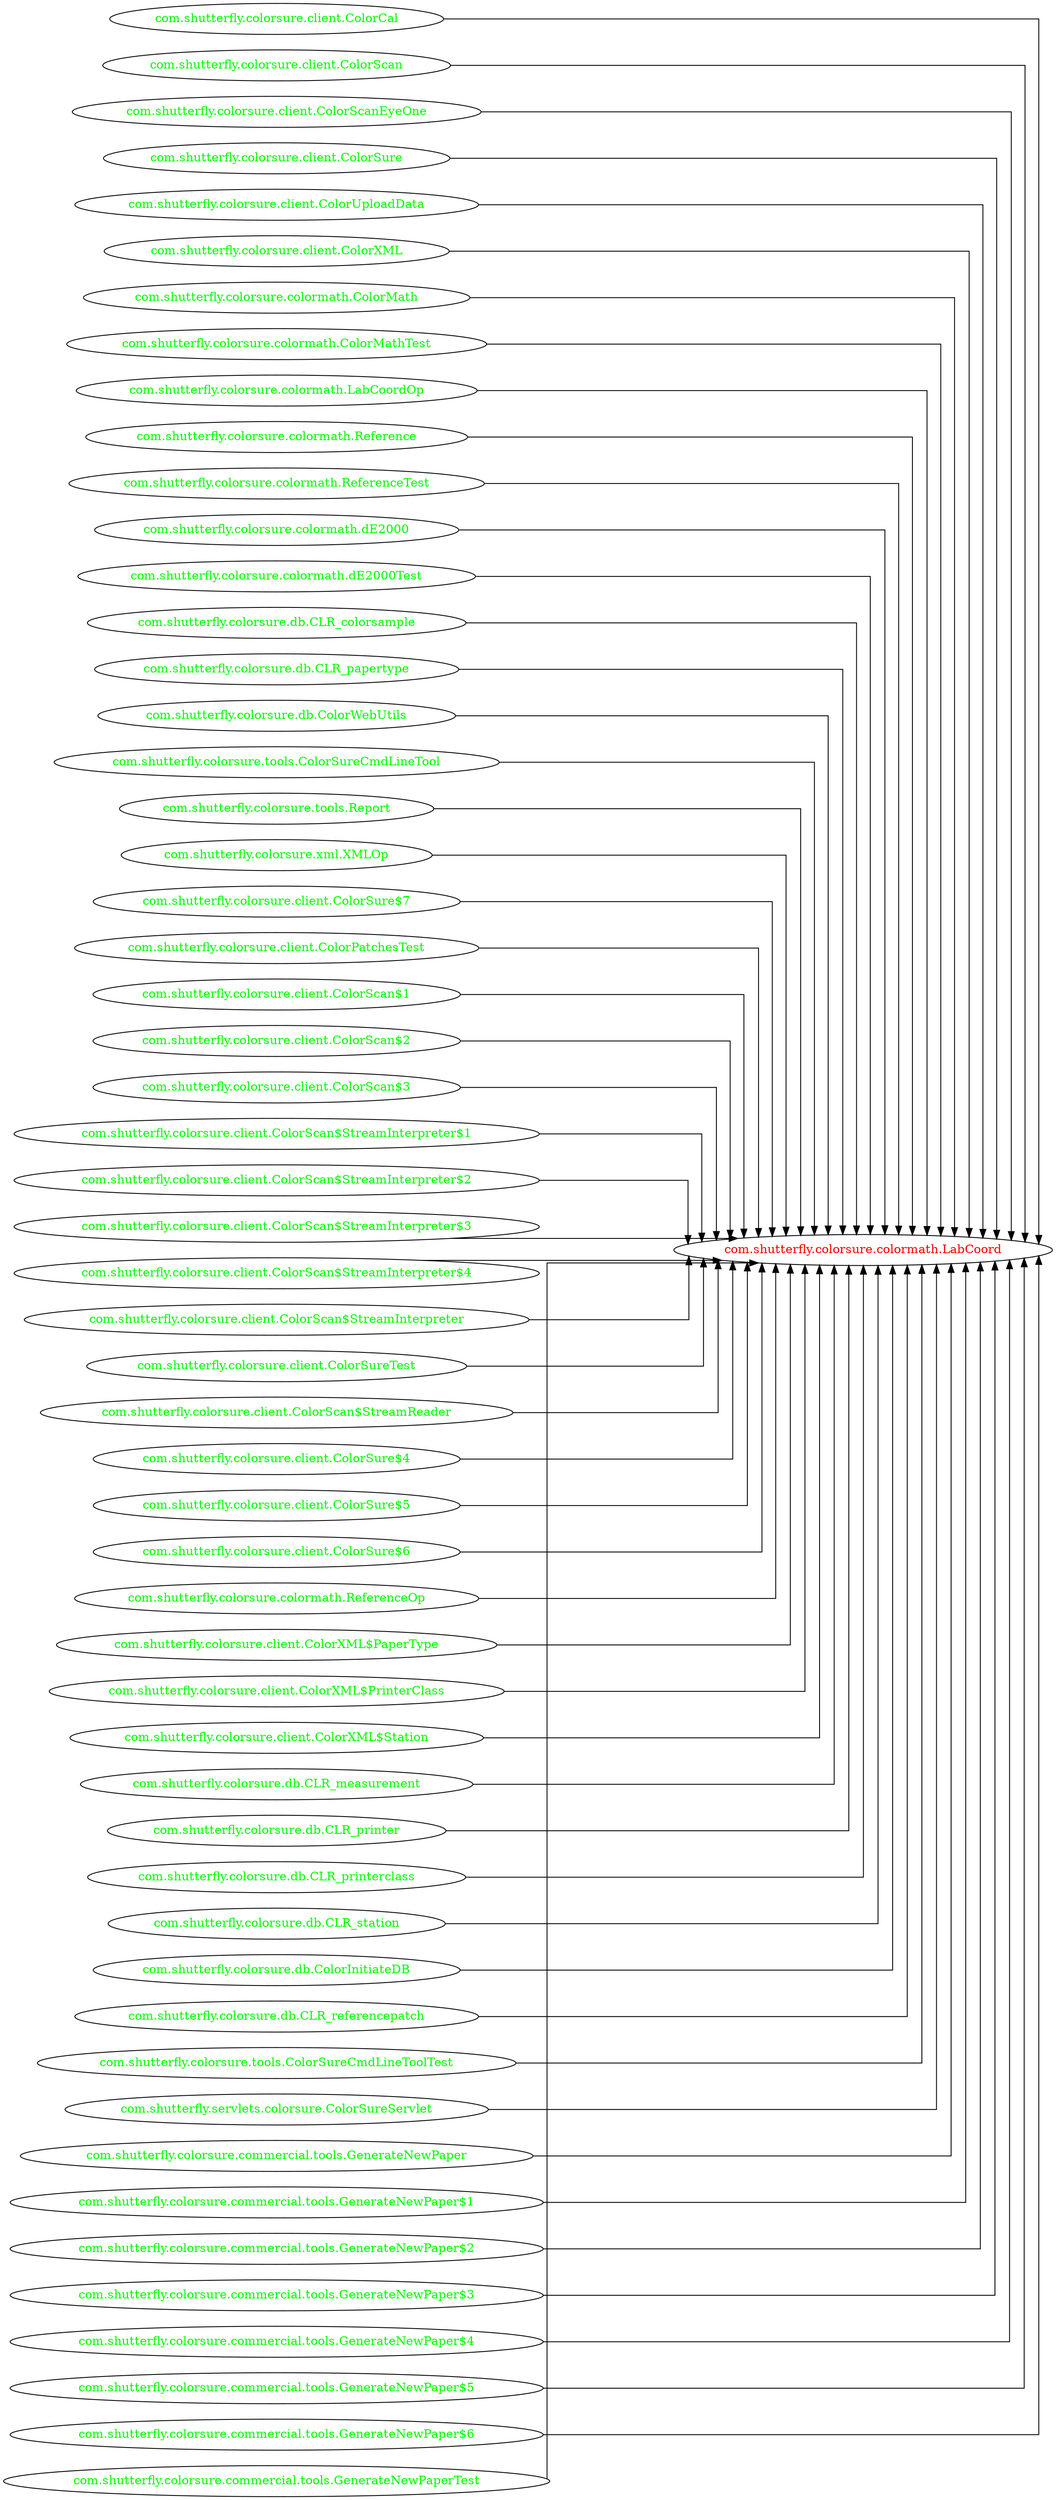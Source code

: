 digraph dependencyGraph {
 concentrate=true;
 ranksep="2.0";
 rankdir="LR"; 
 splines="ortho";
"com.shutterfly.colorsure.colormath.LabCoord" [fontcolor="red"];
"com.shutterfly.colorsure.client.ColorCal" [ fontcolor="green" ];
"com.shutterfly.colorsure.client.ColorCal"->"com.shutterfly.colorsure.colormath.LabCoord";
"com.shutterfly.colorsure.client.ColorScan" [ fontcolor="green" ];
"com.shutterfly.colorsure.client.ColorScan"->"com.shutterfly.colorsure.colormath.LabCoord";
"com.shutterfly.colorsure.client.ColorScanEyeOne" [ fontcolor="green" ];
"com.shutterfly.colorsure.client.ColorScanEyeOne"->"com.shutterfly.colorsure.colormath.LabCoord";
"com.shutterfly.colorsure.client.ColorSure" [ fontcolor="green" ];
"com.shutterfly.colorsure.client.ColorSure"->"com.shutterfly.colorsure.colormath.LabCoord";
"com.shutterfly.colorsure.client.ColorUploadData" [ fontcolor="green" ];
"com.shutterfly.colorsure.client.ColorUploadData"->"com.shutterfly.colorsure.colormath.LabCoord";
"com.shutterfly.colorsure.client.ColorXML" [ fontcolor="green" ];
"com.shutterfly.colorsure.client.ColorXML"->"com.shutterfly.colorsure.colormath.LabCoord";
"com.shutterfly.colorsure.colormath.ColorMath" [ fontcolor="green" ];
"com.shutterfly.colorsure.colormath.ColorMath"->"com.shutterfly.colorsure.colormath.LabCoord";
"com.shutterfly.colorsure.colormath.ColorMathTest" [ fontcolor="green" ];
"com.shutterfly.colorsure.colormath.ColorMathTest"->"com.shutterfly.colorsure.colormath.LabCoord";
"com.shutterfly.colorsure.colormath.LabCoordOp" [ fontcolor="green" ];
"com.shutterfly.colorsure.colormath.LabCoordOp"->"com.shutterfly.colorsure.colormath.LabCoord";
"com.shutterfly.colorsure.colormath.Reference" [ fontcolor="green" ];
"com.shutterfly.colorsure.colormath.Reference"->"com.shutterfly.colorsure.colormath.LabCoord";
"com.shutterfly.colorsure.colormath.ReferenceTest" [ fontcolor="green" ];
"com.shutterfly.colorsure.colormath.ReferenceTest"->"com.shutterfly.colorsure.colormath.LabCoord";
"com.shutterfly.colorsure.colormath.dE2000" [ fontcolor="green" ];
"com.shutterfly.colorsure.colormath.dE2000"->"com.shutterfly.colorsure.colormath.LabCoord";
"com.shutterfly.colorsure.colormath.dE2000Test" [ fontcolor="green" ];
"com.shutterfly.colorsure.colormath.dE2000Test"->"com.shutterfly.colorsure.colormath.LabCoord";
"com.shutterfly.colorsure.db.CLR_colorsample" [ fontcolor="green" ];
"com.shutterfly.colorsure.db.CLR_colorsample"->"com.shutterfly.colorsure.colormath.LabCoord";
"com.shutterfly.colorsure.db.CLR_papertype" [ fontcolor="green" ];
"com.shutterfly.colorsure.db.CLR_papertype"->"com.shutterfly.colorsure.colormath.LabCoord";
"com.shutterfly.colorsure.db.ColorWebUtils" [ fontcolor="green" ];
"com.shutterfly.colorsure.db.ColorWebUtils"->"com.shutterfly.colorsure.colormath.LabCoord";
"com.shutterfly.colorsure.tools.ColorSureCmdLineTool" [ fontcolor="green" ];
"com.shutterfly.colorsure.tools.ColorSureCmdLineTool"->"com.shutterfly.colorsure.colormath.LabCoord";
"com.shutterfly.colorsure.tools.Report" [ fontcolor="green" ];
"com.shutterfly.colorsure.tools.Report"->"com.shutterfly.colorsure.colormath.LabCoord";
"com.shutterfly.colorsure.xml.XMLOp" [ fontcolor="green" ];
"com.shutterfly.colorsure.xml.XMLOp"->"com.shutterfly.colorsure.colormath.LabCoord";
"com.shutterfly.colorsure.client.ColorSure$7" [ fontcolor="green" ];
"com.shutterfly.colorsure.client.ColorSure$7"->"com.shutterfly.colorsure.colormath.LabCoord";
"com.shutterfly.colorsure.client.ColorPatchesTest" [ fontcolor="green" ];
"com.shutterfly.colorsure.client.ColorPatchesTest"->"com.shutterfly.colorsure.colormath.LabCoord";
"com.shutterfly.colorsure.client.ColorScan$1" [ fontcolor="green" ];
"com.shutterfly.colorsure.client.ColorScan$1"->"com.shutterfly.colorsure.colormath.LabCoord";
"com.shutterfly.colorsure.client.ColorScan$2" [ fontcolor="green" ];
"com.shutterfly.colorsure.client.ColorScan$2"->"com.shutterfly.colorsure.colormath.LabCoord";
"com.shutterfly.colorsure.client.ColorScan$3" [ fontcolor="green" ];
"com.shutterfly.colorsure.client.ColorScan$3"->"com.shutterfly.colorsure.colormath.LabCoord";
"com.shutterfly.colorsure.client.ColorScan$StreamInterpreter$1" [ fontcolor="green" ];
"com.shutterfly.colorsure.client.ColorScan$StreamInterpreter$1"->"com.shutterfly.colorsure.colormath.LabCoord";
"com.shutterfly.colorsure.client.ColorScan$StreamInterpreter$2" [ fontcolor="green" ];
"com.shutterfly.colorsure.client.ColorScan$StreamInterpreter$2"->"com.shutterfly.colorsure.colormath.LabCoord";
"com.shutterfly.colorsure.client.ColorScan$StreamInterpreter$3" [ fontcolor="green" ];
"com.shutterfly.colorsure.client.ColorScan$StreamInterpreter$3"->"com.shutterfly.colorsure.colormath.LabCoord";
"com.shutterfly.colorsure.client.ColorScan$StreamInterpreter$4" [ fontcolor="green" ];
"com.shutterfly.colorsure.client.ColorScan$StreamInterpreter$4"->"com.shutterfly.colorsure.colormath.LabCoord";
"com.shutterfly.colorsure.client.ColorScan$StreamInterpreter" [ fontcolor="green" ];
"com.shutterfly.colorsure.client.ColorScan$StreamInterpreter"->"com.shutterfly.colorsure.colormath.LabCoord";
"com.shutterfly.colorsure.client.ColorSureTest" [ fontcolor="green" ];
"com.shutterfly.colorsure.client.ColorSureTest"->"com.shutterfly.colorsure.colormath.LabCoord";
"com.shutterfly.colorsure.client.ColorScan$StreamReader" [ fontcolor="green" ];
"com.shutterfly.colorsure.client.ColorScan$StreamReader"->"com.shutterfly.colorsure.colormath.LabCoord";
"com.shutterfly.colorsure.client.ColorSure$4" [ fontcolor="green" ];
"com.shutterfly.colorsure.client.ColorSure$4"->"com.shutterfly.colorsure.colormath.LabCoord";
"com.shutterfly.colorsure.client.ColorSure$5" [ fontcolor="green" ];
"com.shutterfly.colorsure.client.ColorSure$5"->"com.shutterfly.colorsure.colormath.LabCoord";
"com.shutterfly.colorsure.client.ColorSure$6" [ fontcolor="green" ];
"com.shutterfly.colorsure.client.ColorSure$6"->"com.shutterfly.colorsure.colormath.LabCoord";
"com.shutterfly.colorsure.colormath.ReferenceOp" [ fontcolor="green" ];
"com.shutterfly.colorsure.colormath.ReferenceOp"->"com.shutterfly.colorsure.colormath.LabCoord";
"com.shutterfly.colorsure.client.ColorXML$PaperType" [ fontcolor="green" ];
"com.shutterfly.colorsure.client.ColorXML$PaperType"->"com.shutterfly.colorsure.colormath.LabCoord";
"com.shutterfly.colorsure.client.ColorXML$PrinterClass" [ fontcolor="green" ];
"com.shutterfly.colorsure.client.ColorXML$PrinterClass"->"com.shutterfly.colorsure.colormath.LabCoord";
"com.shutterfly.colorsure.client.ColorXML$Station" [ fontcolor="green" ];
"com.shutterfly.colorsure.client.ColorXML$Station"->"com.shutterfly.colorsure.colormath.LabCoord";
"com.shutterfly.colorsure.db.CLR_measurement" [ fontcolor="green" ];
"com.shutterfly.colorsure.db.CLR_measurement"->"com.shutterfly.colorsure.colormath.LabCoord";
"com.shutterfly.colorsure.db.CLR_printer" [ fontcolor="green" ];
"com.shutterfly.colorsure.db.CLR_printer"->"com.shutterfly.colorsure.colormath.LabCoord";
"com.shutterfly.colorsure.db.CLR_printerclass" [ fontcolor="green" ];
"com.shutterfly.colorsure.db.CLR_printerclass"->"com.shutterfly.colorsure.colormath.LabCoord";
"com.shutterfly.colorsure.db.CLR_station" [ fontcolor="green" ];
"com.shutterfly.colorsure.db.CLR_station"->"com.shutterfly.colorsure.colormath.LabCoord";
"com.shutterfly.colorsure.db.ColorInitiateDB" [ fontcolor="green" ];
"com.shutterfly.colorsure.db.ColorInitiateDB"->"com.shutterfly.colorsure.colormath.LabCoord";
"com.shutterfly.colorsure.db.CLR_referencepatch" [ fontcolor="green" ];
"com.shutterfly.colorsure.db.CLR_referencepatch"->"com.shutterfly.colorsure.colormath.LabCoord";
"com.shutterfly.colorsure.tools.ColorSureCmdLineToolTest" [ fontcolor="green" ];
"com.shutterfly.colorsure.tools.ColorSureCmdLineToolTest"->"com.shutterfly.colorsure.colormath.LabCoord";
"com.shutterfly.servlets.colorsure.ColorSureServlet" [ fontcolor="green" ];
"com.shutterfly.servlets.colorsure.ColorSureServlet"->"com.shutterfly.colorsure.colormath.LabCoord";
"com.shutterfly.colorsure.commercial.tools.GenerateNewPaper" [ fontcolor="green" ];
"com.shutterfly.colorsure.commercial.tools.GenerateNewPaper"->"com.shutterfly.colorsure.colormath.LabCoord";
"com.shutterfly.colorsure.commercial.tools.GenerateNewPaper$1" [ fontcolor="green" ];
"com.shutterfly.colorsure.commercial.tools.GenerateNewPaper$1"->"com.shutterfly.colorsure.colormath.LabCoord";
"com.shutterfly.colorsure.commercial.tools.GenerateNewPaper$2" [ fontcolor="green" ];
"com.shutterfly.colorsure.commercial.tools.GenerateNewPaper$2"->"com.shutterfly.colorsure.colormath.LabCoord";
"com.shutterfly.colorsure.commercial.tools.GenerateNewPaper$3" [ fontcolor="green" ];
"com.shutterfly.colorsure.commercial.tools.GenerateNewPaper$3"->"com.shutterfly.colorsure.colormath.LabCoord";
"com.shutterfly.colorsure.commercial.tools.GenerateNewPaper$4" [ fontcolor="green" ];
"com.shutterfly.colorsure.commercial.tools.GenerateNewPaper$4"->"com.shutterfly.colorsure.colormath.LabCoord";
"com.shutterfly.colorsure.commercial.tools.GenerateNewPaper$5" [ fontcolor="green" ];
"com.shutterfly.colorsure.commercial.tools.GenerateNewPaper$5"->"com.shutterfly.colorsure.colormath.LabCoord";
"com.shutterfly.colorsure.commercial.tools.GenerateNewPaper$6" [ fontcolor="green" ];
"com.shutterfly.colorsure.commercial.tools.GenerateNewPaper$6"->"com.shutterfly.colorsure.colormath.LabCoord";
"com.shutterfly.colorsure.commercial.tools.GenerateNewPaperTest" [ fontcolor="green" ];
"com.shutterfly.colorsure.commercial.tools.GenerateNewPaperTest"->"com.shutterfly.colorsure.colormath.LabCoord";
}